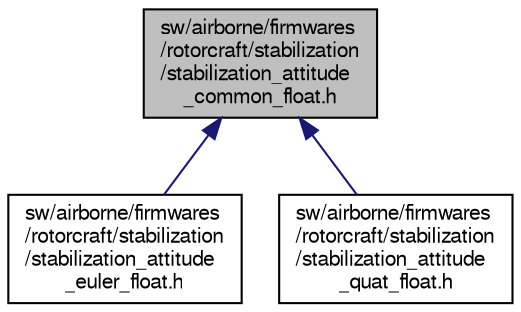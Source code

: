 digraph "sw/airborne/firmwares/rotorcraft/stabilization/stabilization_attitude_common_float.h"
{
  edge [fontname="FreeSans",fontsize="10",labelfontname="FreeSans",labelfontsize="10"];
  node [fontname="FreeSans",fontsize="10",shape=record];
  Node1 [label="sw/airborne/firmwares\l/rotorcraft/stabilization\l/stabilization_attitude\l_common_float.h",height=0.2,width=0.4,color="black", fillcolor="grey75", style="filled", fontcolor="black"];
  Node1 -> Node2 [dir="back",color="midnightblue",fontsize="10",style="solid",fontname="FreeSans"];
  Node2 [label="sw/airborne/firmwares\l/rotorcraft/stabilization\l/stabilization_attitude\l_euler_float.h",height=0.2,width=0.4,color="black", fillcolor="white", style="filled",URL="$stabilization__attitude__euler__float_8h.html",tooltip="Rotorcraft attitude stabilization in euler float version. "];
  Node1 -> Node3 [dir="back",color="midnightblue",fontsize="10",style="solid",fontname="FreeSans"];
  Node3 [label="sw/airborne/firmwares\l/rotorcraft/stabilization\l/stabilization_attitude\l_quat_float.h",height=0.2,width=0.4,color="black", fillcolor="white", style="filled",URL="$stabilization__attitude__quat__float_8h.html",tooltip="Rotorcraft attitude stabilization in quaternion float version. "];
}
